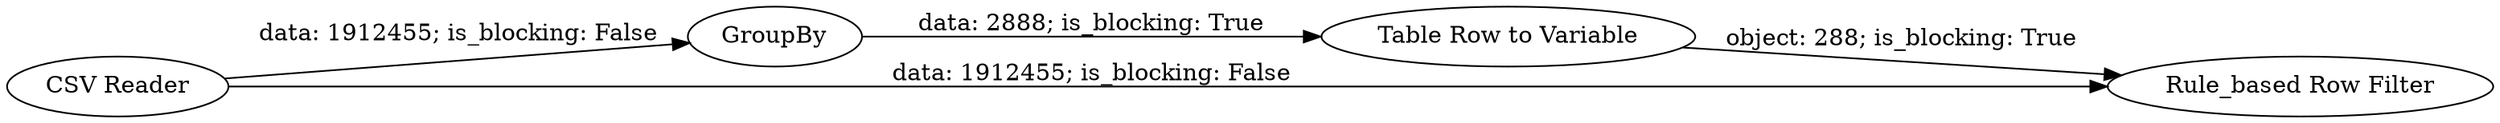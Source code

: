 digraph {
	"-347802666923678008_1" [label="CSV Reader"]
	"-347802666923678008_2" [label=GroupBy]
	"-347802666923678008_3" [label="Table Row to Variable"]
	"-347802666923678008_4" [label="Rule_based Row Filter"]
	"-347802666923678008_1" -> "-347802666923678008_2" [label="data: 1912455; is_blocking: False"]
	"-347802666923678008_1" -> "-347802666923678008_4" [label="data: 1912455; is_blocking: False"]
	"-347802666923678008_2" -> "-347802666923678008_3" [label="data: 2888; is_blocking: True"]
	"-347802666923678008_3" -> "-347802666923678008_4" [label="object: 288; is_blocking: True"]
	rankdir=LR
}
